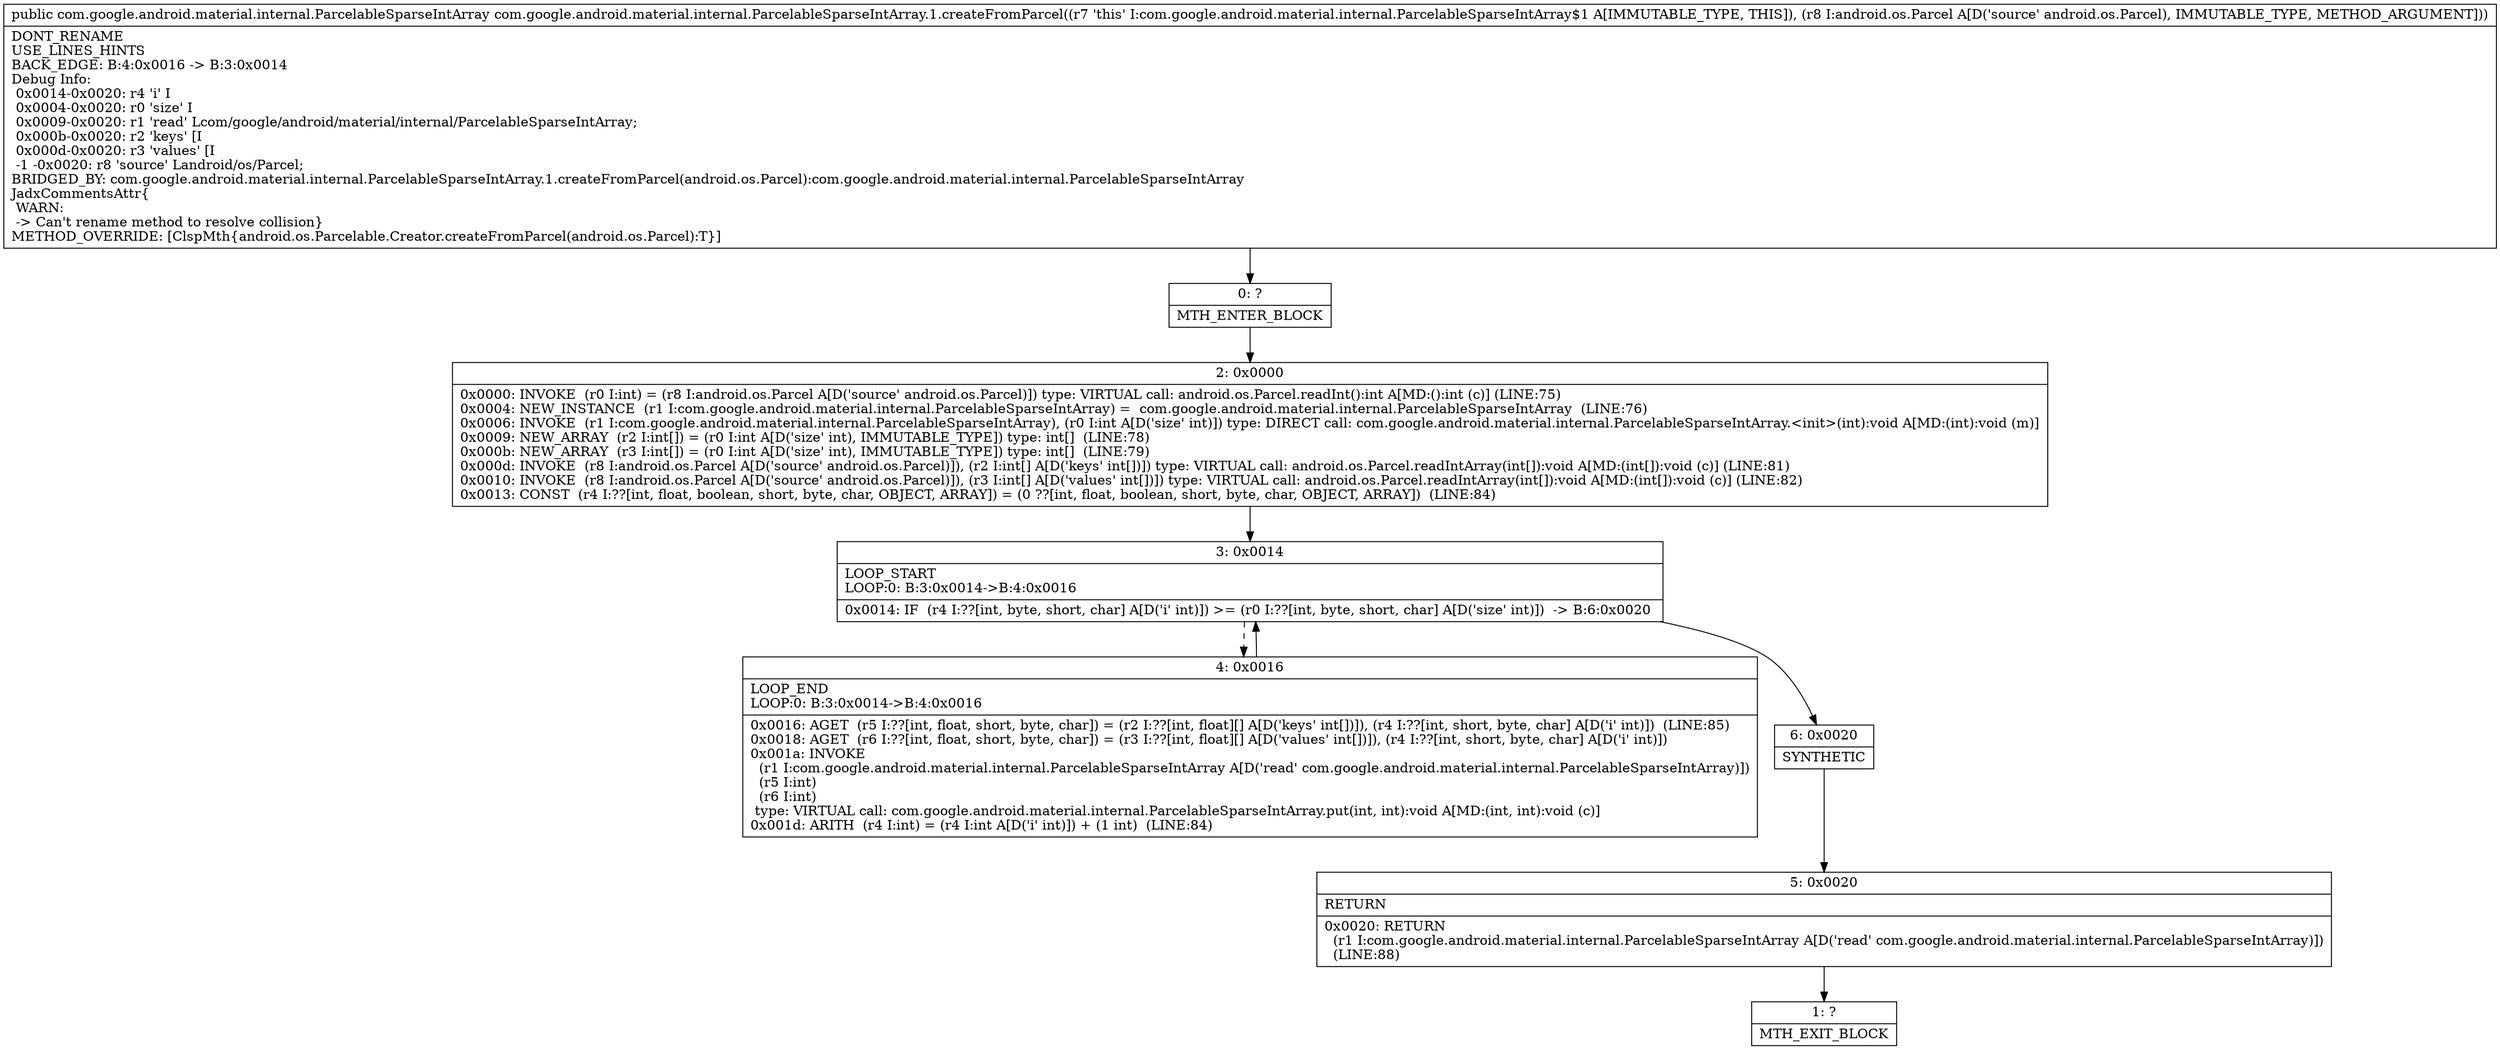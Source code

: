 digraph "CFG forcom.google.android.material.internal.ParcelableSparseIntArray.1.createFromParcel(Landroid\/os\/Parcel;)Lcom\/google\/android\/material\/internal\/ParcelableSparseIntArray;" {
Node_0 [shape=record,label="{0\:\ ?|MTH_ENTER_BLOCK\l}"];
Node_2 [shape=record,label="{2\:\ 0x0000|0x0000: INVOKE  (r0 I:int) = (r8 I:android.os.Parcel A[D('source' android.os.Parcel)]) type: VIRTUAL call: android.os.Parcel.readInt():int A[MD:():int (c)] (LINE:75)\l0x0004: NEW_INSTANCE  (r1 I:com.google.android.material.internal.ParcelableSparseIntArray) =  com.google.android.material.internal.ParcelableSparseIntArray  (LINE:76)\l0x0006: INVOKE  (r1 I:com.google.android.material.internal.ParcelableSparseIntArray), (r0 I:int A[D('size' int)]) type: DIRECT call: com.google.android.material.internal.ParcelableSparseIntArray.\<init\>(int):void A[MD:(int):void (m)]\l0x0009: NEW_ARRAY  (r2 I:int[]) = (r0 I:int A[D('size' int), IMMUTABLE_TYPE]) type: int[]  (LINE:78)\l0x000b: NEW_ARRAY  (r3 I:int[]) = (r0 I:int A[D('size' int), IMMUTABLE_TYPE]) type: int[]  (LINE:79)\l0x000d: INVOKE  (r8 I:android.os.Parcel A[D('source' android.os.Parcel)]), (r2 I:int[] A[D('keys' int[])]) type: VIRTUAL call: android.os.Parcel.readIntArray(int[]):void A[MD:(int[]):void (c)] (LINE:81)\l0x0010: INVOKE  (r8 I:android.os.Parcel A[D('source' android.os.Parcel)]), (r3 I:int[] A[D('values' int[])]) type: VIRTUAL call: android.os.Parcel.readIntArray(int[]):void A[MD:(int[]):void (c)] (LINE:82)\l0x0013: CONST  (r4 I:??[int, float, boolean, short, byte, char, OBJECT, ARRAY]) = (0 ??[int, float, boolean, short, byte, char, OBJECT, ARRAY])  (LINE:84)\l}"];
Node_3 [shape=record,label="{3\:\ 0x0014|LOOP_START\lLOOP:0: B:3:0x0014\-\>B:4:0x0016\l|0x0014: IF  (r4 I:??[int, byte, short, char] A[D('i' int)]) \>= (r0 I:??[int, byte, short, char] A[D('size' int)])  \-\> B:6:0x0020 \l}"];
Node_4 [shape=record,label="{4\:\ 0x0016|LOOP_END\lLOOP:0: B:3:0x0014\-\>B:4:0x0016\l|0x0016: AGET  (r5 I:??[int, float, short, byte, char]) = (r2 I:??[int, float][] A[D('keys' int[])]), (r4 I:??[int, short, byte, char] A[D('i' int)])  (LINE:85)\l0x0018: AGET  (r6 I:??[int, float, short, byte, char]) = (r3 I:??[int, float][] A[D('values' int[])]), (r4 I:??[int, short, byte, char] A[D('i' int)]) \l0x001a: INVOKE  \l  (r1 I:com.google.android.material.internal.ParcelableSparseIntArray A[D('read' com.google.android.material.internal.ParcelableSparseIntArray)])\l  (r5 I:int)\l  (r6 I:int)\l type: VIRTUAL call: com.google.android.material.internal.ParcelableSparseIntArray.put(int, int):void A[MD:(int, int):void (c)]\l0x001d: ARITH  (r4 I:int) = (r4 I:int A[D('i' int)]) + (1 int)  (LINE:84)\l}"];
Node_6 [shape=record,label="{6\:\ 0x0020|SYNTHETIC\l}"];
Node_5 [shape=record,label="{5\:\ 0x0020|RETURN\l|0x0020: RETURN  \l  (r1 I:com.google.android.material.internal.ParcelableSparseIntArray A[D('read' com.google.android.material.internal.ParcelableSparseIntArray)])\l  (LINE:88)\l}"];
Node_1 [shape=record,label="{1\:\ ?|MTH_EXIT_BLOCK\l}"];
MethodNode[shape=record,label="{public com.google.android.material.internal.ParcelableSparseIntArray com.google.android.material.internal.ParcelableSparseIntArray.1.createFromParcel((r7 'this' I:com.google.android.material.internal.ParcelableSparseIntArray$1 A[IMMUTABLE_TYPE, THIS]), (r8 I:android.os.Parcel A[D('source' android.os.Parcel), IMMUTABLE_TYPE, METHOD_ARGUMENT]))  | DONT_RENAME\lUSE_LINES_HINTS\lBACK_EDGE: B:4:0x0016 \-\> B:3:0x0014\lDebug Info:\l  0x0014\-0x0020: r4 'i' I\l  0x0004\-0x0020: r0 'size' I\l  0x0009\-0x0020: r1 'read' Lcom\/google\/android\/material\/internal\/ParcelableSparseIntArray;\l  0x000b\-0x0020: r2 'keys' [I\l  0x000d\-0x0020: r3 'values' [I\l  \-1 \-0x0020: r8 'source' Landroid\/os\/Parcel;\lBRIDGED_BY: com.google.android.material.internal.ParcelableSparseIntArray.1.createFromParcel(android.os.Parcel):com.google.android.material.internal.ParcelableSparseIntArray\lJadxCommentsAttr\{\l WARN: \l \-\> Can't rename method to resolve collision\}\lMETHOD_OVERRIDE: [ClspMth\{android.os.Parcelable.Creator.createFromParcel(android.os.Parcel):T\}]\l}"];
MethodNode -> Node_0;Node_0 -> Node_2;
Node_2 -> Node_3;
Node_3 -> Node_4[style=dashed];
Node_3 -> Node_6;
Node_4 -> Node_3;
Node_6 -> Node_5;
Node_5 -> Node_1;
}

